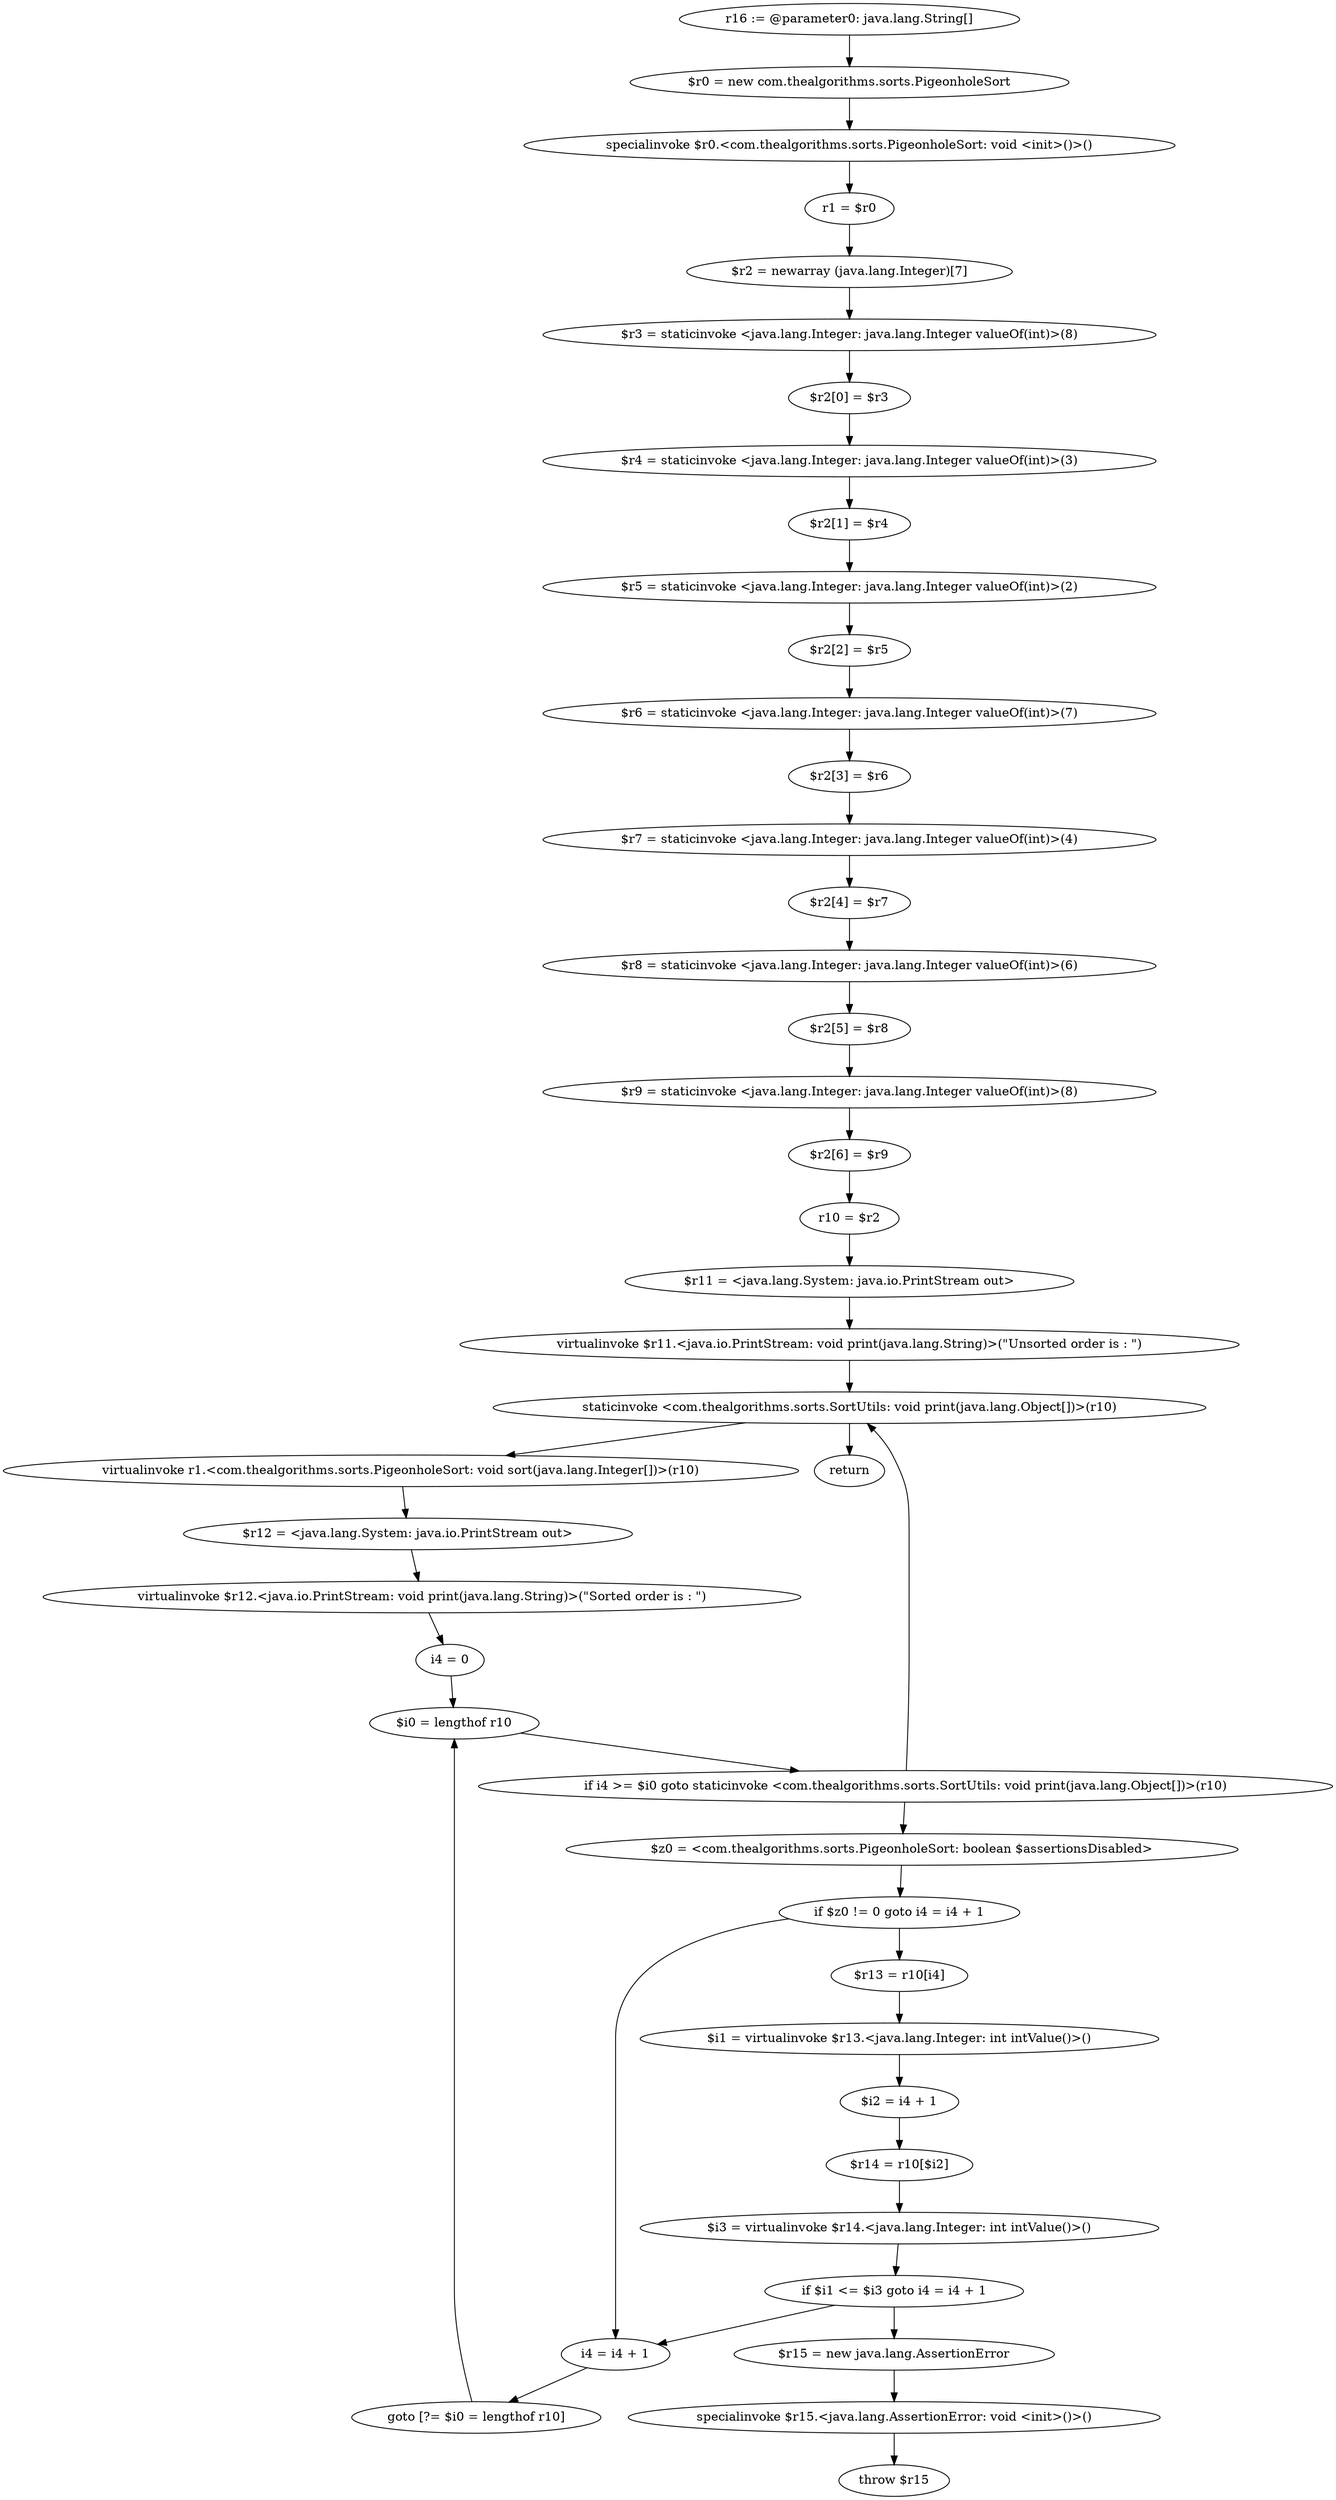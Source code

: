 digraph "unitGraph" {
    "r16 := @parameter0: java.lang.String[]"
    "$r0 = new com.thealgorithms.sorts.PigeonholeSort"
    "specialinvoke $r0.<com.thealgorithms.sorts.PigeonholeSort: void <init>()>()"
    "r1 = $r0"
    "$r2 = newarray (java.lang.Integer)[7]"
    "$r3 = staticinvoke <java.lang.Integer: java.lang.Integer valueOf(int)>(8)"
    "$r2[0] = $r3"
    "$r4 = staticinvoke <java.lang.Integer: java.lang.Integer valueOf(int)>(3)"
    "$r2[1] = $r4"
    "$r5 = staticinvoke <java.lang.Integer: java.lang.Integer valueOf(int)>(2)"
    "$r2[2] = $r5"
    "$r6 = staticinvoke <java.lang.Integer: java.lang.Integer valueOf(int)>(7)"
    "$r2[3] = $r6"
    "$r7 = staticinvoke <java.lang.Integer: java.lang.Integer valueOf(int)>(4)"
    "$r2[4] = $r7"
    "$r8 = staticinvoke <java.lang.Integer: java.lang.Integer valueOf(int)>(6)"
    "$r2[5] = $r8"
    "$r9 = staticinvoke <java.lang.Integer: java.lang.Integer valueOf(int)>(8)"
    "$r2[6] = $r9"
    "r10 = $r2"
    "$r11 = <java.lang.System: java.io.PrintStream out>"
    "virtualinvoke $r11.<java.io.PrintStream: void print(java.lang.String)>(\"Unsorted order is : \")"
    "staticinvoke <com.thealgorithms.sorts.SortUtils: void print(java.lang.Object[])>(r10)"
    "virtualinvoke r1.<com.thealgorithms.sorts.PigeonholeSort: void sort(java.lang.Integer[])>(r10)"
    "$r12 = <java.lang.System: java.io.PrintStream out>"
    "virtualinvoke $r12.<java.io.PrintStream: void print(java.lang.String)>(\"Sorted order is : \")"
    "i4 = 0"
    "$i0 = lengthof r10"
    "if i4 >= $i0 goto staticinvoke <com.thealgorithms.sorts.SortUtils: void print(java.lang.Object[])>(r10)"
    "$z0 = <com.thealgorithms.sorts.PigeonholeSort: boolean $assertionsDisabled>"
    "if $z0 != 0 goto i4 = i4 + 1"
    "$r13 = r10[i4]"
    "$i1 = virtualinvoke $r13.<java.lang.Integer: int intValue()>()"
    "$i2 = i4 + 1"
    "$r14 = r10[$i2]"
    "$i3 = virtualinvoke $r14.<java.lang.Integer: int intValue()>()"
    "if $i1 <= $i3 goto i4 = i4 + 1"
    "$r15 = new java.lang.AssertionError"
    "specialinvoke $r15.<java.lang.AssertionError: void <init>()>()"
    "throw $r15"
    "i4 = i4 + 1"
    "goto [?= $i0 = lengthof r10]"
    "return"
    "r16 := @parameter0: java.lang.String[]"->"$r0 = new com.thealgorithms.sorts.PigeonholeSort";
    "$r0 = new com.thealgorithms.sorts.PigeonholeSort"->"specialinvoke $r0.<com.thealgorithms.sorts.PigeonholeSort: void <init>()>()";
    "specialinvoke $r0.<com.thealgorithms.sorts.PigeonholeSort: void <init>()>()"->"r1 = $r0";
    "r1 = $r0"->"$r2 = newarray (java.lang.Integer)[7]";
    "$r2 = newarray (java.lang.Integer)[7]"->"$r3 = staticinvoke <java.lang.Integer: java.lang.Integer valueOf(int)>(8)";
    "$r3 = staticinvoke <java.lang.Integer: java.lang.Integer valueOf(int)>(8)"->"$r2[0] = $r3";
    "$r2[0] = $r3"->"$r4 = staticinvoke <java.lang.Integer: java.lang.Integer valueOf(int)>(3)";
    "$r4 = staticinvoke <java.lang.Integer: java.lang.Integer valueOf(int)>(3)"->"$r2[1] = $r4";
    "$r2[1] = $r4"->"$r5 = staticinvoke <java.lang.Integer: java.lang.Integer valueOf(int)>(2)";
    "$r5 = staticinvoke <java.lang.Integer: java.lang.Integer valueOf(int)>(2)"->"$r2[2] = $r5";
    "$r2[2] = $r5"->"$r6 = staticinvoke <java.lang.Integer: java.lang.Integer valueOf(int)>(7)";
    "$r6 = staticinvoke <java.lang.Integer: java.lang.Integer valueOf(int)>(7)"->"$r2[3] = $r6";
    "$r2[3] = $r6"->"$r7 = staticinvoke <java.lang.Integer: java.lang.Integer valueOf(int)>(4)";
    "$r7 = staticinvoke <java.lang.Integer: java.lang.Integer valueOf(int)>(4)"->"$r2[4] = $r7";
    "$r2[4] = $r7"->"$r8 = staticinvoke <java.lang.Integer: java.lang.Integer valueOf(int)>(6)";
    "$r8 = staticinvoke <java.lang.Integer: java.lang.Integer valueOf(int)>(6)"->"$r2[5] = $r8";
    "$r2[5] = $r8"->"$r9 = staticinvoke <java.lang.Integer: java.lang.Integer valueOf(int)>(8)";
    "$r9 = staticinvoke <java.lang.Integer: java.lang.Integer valueOf(int)>(8)"->"$r2[6] = $r9";
    "$r2[6] = $r9"->"r10 = $r2";
    "r10 = $r2"->"$r11 = <java.lang.System: java.io.PrintStream out>";
    "$r11 = <java.lang.System: java.io.PrintStream out>"->"virtualinvoke $r11.<java.io.PrintStream: void print(java.lang.String)>(\"Unsorted order is : \")";
    "virtualinvoke $r11.<java.io.PrintStream: void print(java.lang.String)>(\"Unsorted order is : \")"->"staticinvoke <com.thealgorithms.sorts.SortUtils: void print(java.lang.Object[])>(r10)";
    "staticinvoke <com.thealgorithms.sorts.SortUtils: void print(java.lang.Object[])>(r10)"->"virtualinvoke r1.<com.thealgorithms.sorts.PigeonholeSort: void sort(java.lang.Integer[])>(r10)";
    "virtualinvoke r1.<com.thealgorithms.sorts.PigeonholeSort: void sort(java.lang.Integer[])>(r10)"->"$r12 = <java.lang.System: java.io.PrintStream out>";
    "$r12 = <java.lang.System: java.io.PrintStream out>"->"virtualinvoke $r12.<java.io.PrintStream: void print(java.lang.String)>(\"Sorted order is : \")";
    "virtualinvoke $r12.<java.io.PrintStream: void print(java.lang.String)>(\"Sorted order is : \")"->"i4 = 0";
    "i4 = 0"->"$i0 = lengthof r10";
    "$i0 = lengthof r10"->"if i4 >= $i0 goto staticinvoke <com.thealgorithms.sorts.SortUtils: void print(java.lang.Object[])>(r10)";
    "if i4 >= $i0 goto staticinvoke <com.thealgorithms.sorts.SortUtils: void print(java.lang.Object[])>(r10)"->"$z0 = <com.thealgorithms.sorts.PigeonholeSort: boolean $assertionsDisabled>";
    "if i4 >= $i0 goto staticinvoke <com.thealgorithms.sorts.SortUtils: void print(java.lang.Object[])>(r10)"->"staticinvoke <com.thealgorithms.sorts.SortUtils: void print(java.lang.Object[])>(r10)";
    "$z0 = <com.thealgorithms.sorts.PigeonholeSort: boolean $assertionsDisabled>"->"if $z0 != 0 goto i4 = i4 + 1";
    "if $z0 != 0 goto i4 = i4 + 1"->"$r13 = r10[i4]";
    "if $z0 != 0 goto i4 = i4 + 1"->"i4 = i4 + 1";
    "$r13 = r10[i4]"->"$i1 = virtualinvoke $r13.<java.lang.Integer: int intValue()>()";
    "$i1 = virtualinvoke $r13.<java.lang.Integer: int intValue()>()"->"$i2 = i4 + 1";
    "$i2 = i4 + 1"->"$r14 = r10[$i2]";
    "$r14 = r10[$i2]"->"$i3 = virtualinvoke $r14.<java.lang.Integer: int intValue()>()";
    "$i3 = virtualinvoke $r14.<java.lang.Integer: int intValue()>()"->"if $i1 <= $i3 goto i4 = i4 + 1";
    "if $i1 <= $i3 goto i4 = i4 + 1"->"$r15 = new java.lang.AssertionError";
    "if $i1 <= $i3 goto i4 = i4 + 1"->"i4 = i4 + 1";
    "$r15 = new java.lang.AssertionError"->"specialinvoke $r15.<java.lang.AssertionError: void <init>()>()";
    "specialinvoke $r15.<java.lang.AssertionError: void <init>()>()"->"throw $r15";
    "i4 = i4 + 1"->"goto [?= $i0 = lengthof r10]";
    "goto [?= $i0 = lengthof r10]"->"$i0 = lengthof r10";
    "staticinvoke <com.thealgorithms.sorts.SortUtils: void print(java.lang.Object[])>(r10)"->"return";
}
